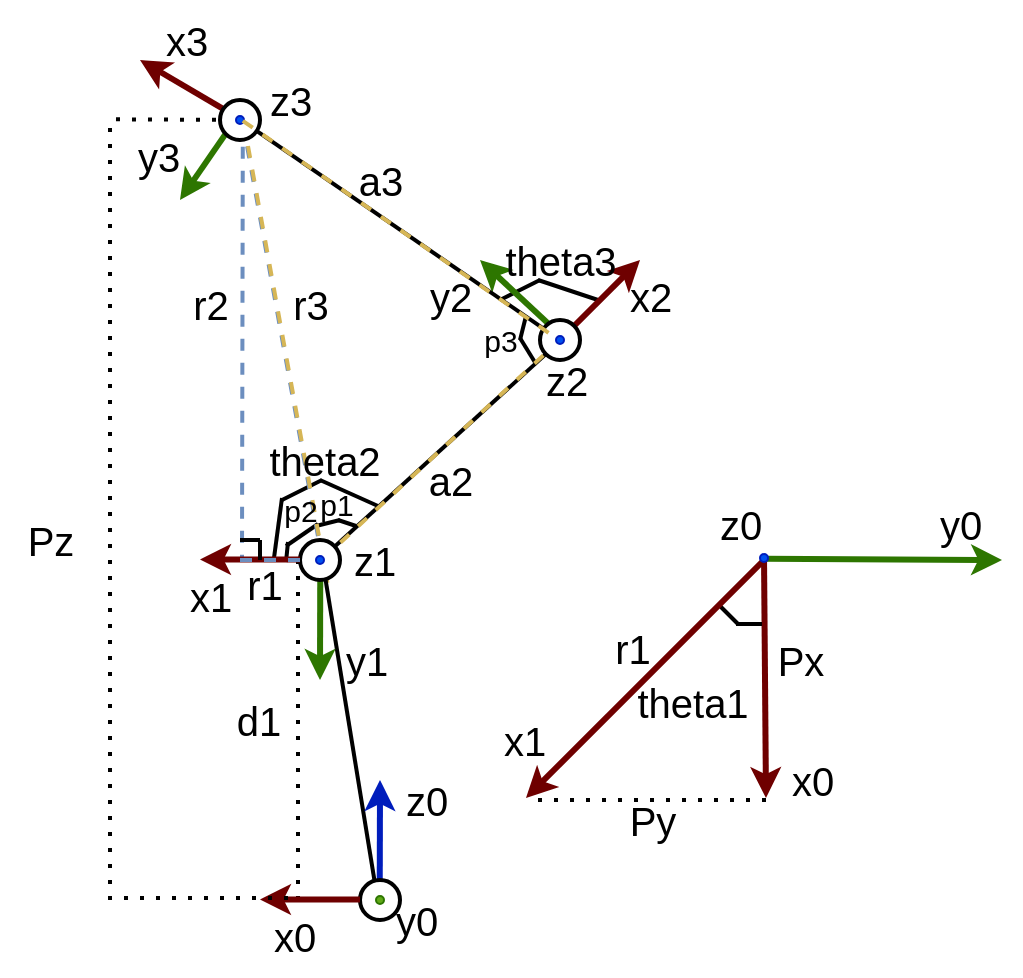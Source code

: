 <mxfile version="22.0.3" type="device">
  <diagram name="Page-1" id="D9zxaJIZI2jFiH7-IOss">
    <mxGraphModel dx="864" dy="556" grid="0" gridSize="10" guides="1" tooltips="1" connect="1" arrows="1" fold="1" page="1" pageScale="1" pageWidth="827" pageHeight="1169" background="#ffffff" math="0" shadow="0">
      <root>
        <mxCell id="0" />
        <mxCell id="1" parent="0" />
        <mxCell id="qmTLEHpqVqrYsEb6iYdu-4" value="" style="endArrow=none;dashed=1;html=1;dashPattern=1 3;strokeWidth=2;rounded=0;strokeColor=#000000;" parent="1" edge="1">
          <mxGeometry width="50" height="50" relative="1" as="geometry">
            <mxPoint x="318" y="219.66" as="sourcePoint" />
            <mxPoint x="380" y="220" as="targetPoint" />
          </mxGeometry>
        </mxCell>
        <mxCell id="VNF8RjNs4-iKRPtV0vGd-105" value="" style="endArrow=none;html=1;rounded=0;strokeColor=#000000;strokeWidth=2;" parent="1" edge="1">
          <mxGeometry width="50" height="50" relative="1" as="geometry">
            <mxPoint x="619" y="462" as="sourcePoint" />
            <mxPoint x="629" y="472" as="targetPoint" />
          </mxGeometry>
        </mxCell>
        <mxCell id="VNF8RjNs4-iKRPtV0vGd-98" value="" style="endArrow=classic;html=1;rounded=0;strokeColor=#2D7600;strokeWidth=3;fillColor=#60a917;exitX=0.8;exitY=1.008;exitDx=0;exitDy=0;exitPerimeter=0;" parent="1" edge="1">
          <mxGeometry width="50" height="50" relative="1" as="geometry">
            <mxPoint x="642" y="439.32" as="sourcePoint" />
            <mxPoint x="761" y="440" as="targetPoint" />
          </mxGeometry>
        </mxCell>
        <mxCell id="VNF8RjNs4-iKRPtV0vGd-65" value="" style="endArrow=none;html=1;rounded=0;strokeColor=#000000;strokeWidth=2;" parent="1" edge="1">
          <mxGeometry width="50" height="50" relative="1" as="geometry">
            <mxPoint x="529" y="300" as="sourcePoint" />
            <mxPoint x="559" y="310" as="targetPoint" />
          </mxGeometry>
        </mxCell>
        <mxCell id="VNF8RjNs4-iKRPtV0vGd-66" value="" style="endArrow=none;html=1;rounded=0;strokeColor=#000000;strokeWidth=2;" parent="1" edge="1">
          <mxGeometry width="50" height="50" relative="1" as="geometry">
            <mxPoint x="530" y="300" as="sourcePoint" />
            <mxPoint x="510" y="310" as="targetPoint" />
          </mxGeometry>
        </mxCell>
        <mxCell id="VNF8RjNs4-iKRPtV0vGd-61" value="" style="endArrow=none;html=1;rounded=0;strokeColor=#000000;strokeWidth=2;" parent="1" edge="1">
          <mxGeometry width="50" height="50" relative="1" as="geometry">
            <mxPoint x="420" y="400" as="sourcePoint" />
            <mxPoint x="449" y="413" as="targetPoint" />
          </mxGeometry>
        </mxCell>
        <mxCell id="VNF8RjNs4-iKRPtV0vGd-62" value="" style="endArrow=none;html=1;rounded=0;strokeColor=#000000;strokeWidth=2;" parent="1" edge="1">
          <mxGeometry width="50" height="50" relative="1" as="geometry">
            <mxPoint x="401" y="409" as="sourcePoint" />
            <mxPoint x="397" y="439" as="targetPoint" />
          </mxGeometry>
        </mxCell>
        <mxCell id="VNF8RjNs4-iKRPtV0vGd-64" value="" style="endArrow=none;html=1;rounded=0;strokeColor=#000000;strokeWidth=2;" parent="1" edge="1">
          <mxGeometry width="50" height="50" relative="1" as="geometry">
            <mxPoint x="401" y="410" as="sourcePoint" />
            <mxPoint x="421" y="400" as="targetPoint" />
          </mxGeometry>
        </mxCell>
        <mxCell id="VNF8RjNs4-iKRPtV0vGd-59" value="" style="endArrow=none;html=1;rounded=0;strokeColor=#000000;strokeWidth=2;" parent="1" edge="1">
          <mxGeometry width="50" height="50" relative="1" as="geometry">
            <mxPoint x="403" y="433" as="sourcePoint" />
            <mxPoint x="419" y="422" as="targetPoint" />
          </mxGeometry>
        </mxCell>
        <mxCell id="VNF8RjNs4-iKRPtV0vGd-60" value="" style="endArrow=none;html=1;rounded=0;strokeColor=#000000;strokeWidth=2;" parent="1" edge="1">
          <mxGeometry width="50" height="50" relative="1" as="geometry">
            <mxPoint x="404" y="431" as="sourcePoint" />
            <mxPoint x="403" y="441" as="targetPoint" />
          </mxGeometry>
        </mxCell>
        <mxCell id="VNF8RjNs4-iKRPtV0vGd-55" value="" style="endArrow=none;html=1;rounded=0;strokeColor=#000000;strokeWidth=2;" parent="1" edge="1">
          <mxGeometry width="50" height="50" relative="1" as="geometry">
            <mxPoint x="429" y="420" as="sourcePoint" />
            <mxPoint x="438" y="423" as="targetPoint" />
          </mxGeometry>
        </mxCell>
        <mxCell id="VNF8RjNs4-iKRPtV0vGd-56" value="" style="endArrow=none;html=1;rounded=0;strokeColor=#000000;strokeWidth=2;" parent="1" edge="1">
          <mxGeometry width="50" height="50" relative="1" as="geometry">
            <mxPoint x="430" y="420" as="sourcePoint" />
            <mxPoint x="418" y="423" as="targetPoint" />
          </mxGeometry>
        </mxCell>
        <mxCell id="VNF8RjNs4-iKRPtV0vGd-52" value="" style="endArrow=none;html=1;rounded=0;strokeColor=#000000;strokeWidth=2;" parent="1" edge="1">
          <mxGeometry width="50" height="50" relative="1" as="geometry">
            <mxPoint x="520" y="329" as="sourcePoint" />
            <mxPoint x="528" y="342" as="targetPoint" />
          </mxGeometry>
        </mxCell>
        <mxCell id="VNF8RjNs4-iKRPtV0vGd-53" value="" style="endArrow=none;html=1;rounded=0;strokeColor=#000000;strokeWidth=2;" parent="1" edge="1">
          <mxGeometry width="50" height="50" relative="1" as="geometry">
            <mxPoint x="523" y="318" as="sourcePoint" />
            <mxPoint x="520" y="330" as="targetPoint" />
          </mxGeometry>
        </mxCell>
        <mxCell id="VNF8RjNs4-iKRPtV0vGd-42" value="" style="endArrow=none;dashed=1;html=1;dashPattern=1 3;strokeWidth=2;rounded=0;strokeColor=#000000;" parent="1" edge="1">
          <mxGeometry width="50" height="50" relative="1" as="geometry">
            <mxPoint x="409" y="610" as="sourcePoint" />
            <mxPoint x="409" y="440" as="targetPoint" />
          </mxGeometry>
        </mxCell>
        <mxCell id="VNF8RjNs4-iKRPtV0vGd-36" value="" style="endArrow=none;dashed=1;html=1;rounded=0;strokeColor=#6c8ebf;strokeWidth=2;exitX=1;exitY=1;exitDx=0;exitDy=0;entryX=1;entryY=1;entryDx=0;entryDy=0;fillColor=#dae8fc;" parent="1" source="VNF8RjNs4-iKRPtV0vGd-27" target="VNF8RjNs4-iKRPtV0vGd-19" edge="1">
          <mxGeometry width="50" height="50" relative="1" as="geometry">
            <mxPoint x="415" y="220" as="sourcePoint" />
            <mxPoint x="445" y="220" as="targetPoint" />
          </mxGeometry>
        </mxCell>
        <mxCell id="VNF8RjNs4-iKRPtV0vGd-41" value="" style="endArrow=none;dashed=1;html=1;rounded=0;strokeColor=#d6b656;strokeWidth=2;exitX=1;exitY=1;exitDx=0;exitDy=0;entryX=1;entryY=1;entryDx=0;entryDy=0;fillColor=#fff2cc;" parent="1" edge="1">
          <mxGeometry width="50" height="50" relative="1" as="geometry">
            <mxPoint x="384" y="233" as="sourcePoint" />
            <mxPoint x="424" y="453" as="targetPoint" />
          </mxGeometry>
        </mxCell>
        <mxCell id="VNF8RjNs4-iKRPtV0vGd-30" value="" style="endArrow=none;html=1;rounded=0;strokeColor=#000000;strokeWidth=2;entryX=0;entryY=1;entryDx=0;entryDy=0;" parent="1" target="VNF8RjNs4-iKRPtV0vGd-22" edge="1">
          <mxGeometry width="50" height="50" relative="1" as="geometry">
            <mxPoint x="420" y="440" as="sourcePoint" />
            <mxPoint x="480" y="380" as="targetPoint" />
          </mxGeometry>
        </mxCell>
        <mxCell id="VNF8RjNs4-iKRPtV0vGd-40" value="" style="endArrow=none;dashed=1;html=1;rounded=0;strokeColor=#d6b656;strokeWidth=2;exitX=1;exitY=1;exitDx=0;exitDy=0;entryX=0.5;entryY=1;entryDx=0;entryDy=0;fillColor=#fff2cc;" parent="1" edge="1">
          <mxGeometry width="50" height="50" relative="1" as="geometry">
            <mxPoint x="421.414" y="439.414" as="sourcePoint" />
            <mxPoint x="540" y="330" as="targetPoint" />
          </mxGeometry>
        </mxCell>
        <mxCell id="VNF8RjNs4-iKRPtV0vGd-35" value="" style="endArrow=none;dashed=1;html=1;rounded=0;strokeColor=#6c8ebf;strokeWidth=2;exitX=1;exitY=1;exitDx=0;exitDy=0;fillColor=#dae8fc;" parent="1" source="VNF8RjNs4-iKRPtV0vGd-27" edge="1">
          <mxGeometry width="50" height="50" relative="1" as="geometry">
            <mxPoint x="405" y="210" as="sourcePoint" />
            <mxPoint x="381" y="440" as="targetPoint" />
          </mxGeometry>
        </mxCell>
        <mxCell id="VNF8RjNs4-iKRPtV0vGd-28" value="" style="endArrow=classic;html=1;rounded=0;strokeColor=#2D7600;strokeWidth=3;fillColor=#60a917;exitX=0;exitY=0;exitDx=0;exitDy=0;" parent="1" source="VNF8RjNs4-iKRPtV0vGd-27" edge="1">
          <mxGeometry width="50" height="50" relative="1" as="geometry">
            <mxPoint x="370" y="240" as="sourcePoint" />
            <mxPoint x="350" y="260" as="targetPoint" />
          </mxGeometry>
        </mxCell>
        <mxCell id="VNF8RjNs4-iKRPtV0vGd-25" value="" style="endArrow=classic;html=1;rounded=0;strokeColor=#6F0000;strokeWidth=3;fillColor=#a20025;exitX=0;exitY=0;exitDx=0;exitDy=0;" parent="1" source="VNF8RjNs4-iKRPtV0vGd-27" edge="1">
          <mxGeometry width="50" height="50" relative="1" as="geometry">
            <mxPoint x="370" y="210" as="sourcePoint" />
            <mxPoint x="330" y="190" as="targetPoint" />
          </mxGeometry>
        </mxCell>
        <mxCell id="VNF8RjNs4-iKRPtV0vGd-24" value="" style="endArrow=classic;html=1;rounded=0;strokeColor=#2D7600;strokeWidth=3;fillColor=#60a917;exitX=1;exitY=0;exitDx=0;exitDy=0;" parent="1" source="VNF8RjNs4-iKRPtV0vGd-23" edge="1">
          <mxGeometry width="50" height="50" relative="1" as="geometry">
            <mxPoint x="530" y="329.76" as="sourcePoint" />
            <mxPoint x="500" y="290" as="targetPoint" />
          </mxGeometry>
        </mxCell>
        <mxCell id="VNF8RjNs4-iKRPtV0vGd-21" value="" style="endArrow=classic;html=1;rounded=0;strokeColor=#6F0000;strokeWidth=3;fillColor=#a20025;exitX=1;exitY=0;exitDx=0;exitDy=0;exitPerimeter=0;" parent="1" edge="1">
          <mxGeometry width="50" height="50" relative="1" as="geometry">
            <mxPoint x="542" y="328" as="sourcePoint" />
            <mxPoint x="580" y="290" as="targetPoint" />
          </mxGeometry>
        </mxCell>
        <mxCell id="VNF8RjNs4-iKRPtV0vGd-22" value="" style="ellipse;whiteSpace=wrap;html=1;aspect=fixed;strokeColor=#000000;fillColor=#ffffff;strokeWidth=2;" parent="1" vertex="1">
          <mxGeometry x="530" y="320" width="20" height="20" as="geometry" />
        </mxCell>
        <mxCell id="VNF8RjNs4-iKRPtV0vGd-32" value="" style="endArrow=none;html=1;rounded=0;strokeColor=#000000;strokeWidth=2;exitX=1;exitY=1;exitDx=0;exitDy=0;entryX=0;entryY=0;entryDx=0;entryDy=0;" parent="1" source="VNF8RjNs4-iKRPtV0vGd-19" target="VNF8RjNs4-iKRPtV0vGd-14" edge="1">
          <mxGeometry width="50" height="50" relative="1" as="geometry">
            <mxPoint x="304" y="556" as="sourcePoint" />
            <mxPoint x="410" y="460" as="targetPoint" />
          </mxGeometry>
        </mxCell>
        <mxCell id="VNF8RjNs4-iKRPtV0vGd-2" value="" style="endArrow=classic;html=1;rounded=0;strokeColor=#001DBC;strokeWidth=3;fillColor=#0050ef;" parent="1" edge="1">
          <mxGeometry width="50" height="50" relative="1" as="geometry">
            <mxPoint x="449.88" y="600" as="sourcePoint" />
            <mxPoint x="450" y="550" as="targetPoint" />
          </mxGeometry>
        </mxCell>
        <mxCell id="VNF8RjNs4-iKRPtV0vGd-10" value="" style="ellipse;whiteSpace=wrap;html=1;aspect=fixed;strokeColor=#000000;fillColor=#ffffff;strokeWidth=2;" parent="1" vertex="1">
          <mxGeometry x="440" y="600" width="20" height="20" as="geometry" />
        </mxCell>
        <mxCell id="VNF8RjNs4-iKRPtV0vGd-14" value="" style="ellipse;whiteSpace=wrap;html=1;aspect=fixed;fillColor=#60a917;fontColor=#ffffff;strokeColor=#2D7600;" parent="1" vertex="1">
          <mxGeometry x="448" y="608" width="4" height="4" as="geometry" />
        </mxCell>
        <mxCell id="VNF8RjNs4-iKRPtV0vGd-16" value="" style="endArrow=classic;html=1;rounded=0;strokeColor=#6F0000;strokeWidth=3;fillColor=#a20025;" parent="1" edge="1">
          <mxGeometry width="50" height="50" relative="1" as="geometry">
            <mxPoint x="440" y="609.76" as="sourcePoint" />
            <mxPoint x="390" y="609.76" as="targetPoint" />
          </mxGeometry>
        </mxCell>
        <mxCell id="VNF8RjNs4-iKRPtV0vGd-17" value="" style="endArrow=classic;html=1;rounded=0;strokeColor=#2D7600;strokeWidth=3;fillColor=#60a917;" parent="1" edge="1">
          <mxGeometry width="50" height="50" relative="1" as="geometry">
            <mxPoint x="420.12" y="450" as="sourcePoint" />
            <mxPoint x="420" y="500" as="targetPoint" />
          </mxGeometry>
        </mxCell>
        <mxCell id="VNF8RjNs4-iKRPtV0vGd-18" value="" style="ellipse;whiteSpace=wrap;html=1;aspect=fixed;strokeColor=#000000;fillColor=#ffffff;strokeWidth=2;" parent="1" vertex="1">
          <mxGeometry x="410" y="430" width="20" height="20" as="geometry" />
        </mxCell>
        <mxCell id="VNF8RjNs4-iKRPtV0vGd-19" value="" style="ellipse;whiteSpace=wrap;html=1;aspect=fixed;fillColor=#0050ef;fontColor=#ffffff;strokeColor=#001DBC;" parent="1" vertex="1">
          <mxGeometry x="418" y="438" width="4" height="4" as="geometry" />
        </mxCell>
        <mxCell id="VNF8RjNs4-iKRPtV0vGd-20" value="" style="endArrow=classic;html=1;rounded=0;strokeColor=#6F0000;strokeWidth=3;fillColor=#a20025;" parent="1" edge="1">
          <mxGeometry width="50" height="50" relative="1" as="geometry">
            <mxPoint x="410" y="439.76" as="sourcePoint" />
            <mxPoint x="360" y="439.76" as="targetPoint" />
          </mxGeometry>
        </mxCell>
        <mxCell id="VNF8RjNs4-iKRPtV0vGd-23" value="" style="ellipse;whiteSpace=wrap;html=1;aspect=fixed;fillColor=#0050ef;fontColor=#ffffff;strokeColor=#001DBC;" parent="1" vertex="1">
          <mxGeometry x="538" y="328" width="4" height="4" as="geometry" />
        </mxCell>
        <mxCell id="VNF8RjNs4-iKRPtV0vGd-26" value="" style="ellipse;whiteSpace=wrap;html=1;aspect=fixed;strokeColor=#000000;fillColor=#ffffff;strokeWidth=2;" parent="1" vertex="1">
          <mxGeometry x="370" y="210" width="20" height="20" as="geometry" />
        </mxCell>
        <mxCell id="VNF8RjNs4-iKRPtV0vGd-27" value="" style="ellipse;whiteSpace=wrap;html=1;aspect=fixed;fillColor=#0050ef;fontColor=#ffffff;strokeColor=#001DBC;" parent="1" vertex="1">
          <mxGeometry x="378" y="218" width="4" height="4" as="geometry" />
        </mxCell>
        <mxCell id="VNF8RjNs4-iKRPtV0vGd-31" value="" style="endArrow=none;html=1;rounded=0;strokeColor=#000000;strokeWidth=2;entryX=0.924;entryY=0.776;entryDx=0;entryDy=0;entryPerimeter=0;" parent="1" source="VNF8RjNs4-iKRPtV0vGd-22" target="VNF8RjNs4-iKRPtV0vGd-26" edge="1">
          <mxGeometry width="50" height="50" relative="1" as="geometry">
            <mxPoint x="284" y="320" as="sourcePoint" />
            <mxPoint x="390" y="224" as="targetPoint" />
          </mxGeometry>
        </mxCell>
        <mxCell id="VNF8RjNs4-iKRPtV0vGd-34" value="" style="endArrow=none;dashed=1;html=1;rounded=0;strokeColor=#6c8ebf;strokeWidth=2;fillColor=#dae8fc;" parent="1" target="VNF8RjNs4-iKRPtV0vGd-18" edge="1">
          <mxGeometry width="50" height="50" relative="1" as="geometry">
            <mxPoint x="380" y="440" as="sourcePoint" />
            <mxPoint x="378" y="470" as="targetPoint" />
          </mxGeometry>
        </mxCell>
        <mxCell id="VNF8RjNs4-iKRPtV0vGd-37" value="" style="endArrow=none;dashed=1;html=1;rounded=0;strokeColor=#d6b656;strokeWidth=2;exitX=1;exitY=1;exitDx=0;exitDy=0;entryX=0;entryY=0.5;entryDx=0;entryDy=0;fillColor=#fff2cc;" parent="1" edge="1">
          <mxGeometry width="50" height="50" relative="1" as="geometry">
            <mxPoint x="381.414" y="220.414" as="sourcePoint" />
            <mxPoint x="538" y="329" as="targetPoint" />
          </mxGeometry>
        </mxCell>
        <mxCell id="VNF8RjNs4-iKRPtV0vGd-50" value="" style="endArrow=none;html=1;rounded=0;strokeColor=#000000;strokeWidth=2;" parent="1" edge="1">
          <mxGeometry width="50" height="50" relative="1" as="geometry">
            <mxPoint x="380" y="430" as="sourcePoint" />
            <mxPoint x="390" y="430" as="targetPoint" />
          </mxGeometry>
        </mxCell>
        <mxCell id="VNF8RjNs4-iKRPtV0vGd-51" value="" style="endArrow=none;html=1;rounded=0;strokeColor=#000000;strokeWidth=2;" parent="1" edge="1">
          <mxGeometry width="50" height="50" relative="1" as="geometry">
            <mxPoint x="390" y="440" as="sourcePoint" />
            <mxPoint x="390" y="430" as="targetPoint" />
          </mxGeometry>
        </mxCell>
        <mxCell id="VNF8RjNs4-iKRPtV0vGd-67" value="d1" style="text;html=1;align=center;verticalAlign=middle;resizable=0;points=[];autosize=1;strokeColor=none;fillColor=none;fontSize=20;fontColor=#000000;" parent="1" vertex="1">
          <mxGeometry x="364" y="500" width="50" height="40" as="geometry" />
        </mxCell>
        <mxCell id="VNF8RjNs4-iKRPtV0vGd-68" value="r2" style="text;html=1;align=center;verticalAlign=middle;resizable=0;points=[];autosize=1;strokeColor=none;fillColor=none;fontSize=20;fontColor=#000000;" parent="1" vertex="1">
          <mxGeometry x="345" y="292" width="40" height="40" as="geometry" />
        </mxCell>
        <mxCell id="VNF8RjNs4-iKRPtV0vGd-69" value="a3" style="text;html=1;align=center;verticalAlign=middle;resizable=0;points=[];autosize=1;strokeColor=none;fillColor=none;fontSize=20;fontColor=#000000;" parent="1" vertex="1">
          <mxGeometry x="425" y="230" width="50" height="40" as="geometry" />
        </mxCell>
        <mxCell id="VNF8RjNs4-iKRPtV0vGd-70" value="a2" style="text;html=1;align=center;verticalAlign=middle;resizable=0;points=[];autosize=1;strokeColor=none;fillColor=none;fontSize=20;fontColor=#000000;" parent="1" vertex="1">
          <mxGeometry x="460" y="380" width="50" height="40" as="geometry" />
        </mxCell>
        <mxCell id="VNF8RjNs4-iKRPtV0vGd-71" value="r3" style="text;html=1;align=center;verticalAlign=middle;resizable=0;points=[];autosize=1;strokeColor=none;fillColor=none;fontSize=20;fontColor=#000000;" parent="1" vertex="1">
          <mxGeometry x="395" y="292" width="40" height="40" as="geometry" />
        </mxCell>
        <mxCell id="VNF8RjNs4-iKRPtV0vGd-72" value="theta3" style="text;html=1;align=center;verticalAlign=middle;resizable=0;points=[];autosize=1;strokeColor=none;fillColor=none;fontSize=20;fontColor=#000000;" parent="1" vertex="1">
          <mxGeometry x="500" y="270" width="80" height="40" as="geometry" />
        </mxCell>
        <mxCell id="VNF8RjNs4-iKRPtV0vGd-73" value="theta2" style="text;html=1;align=center;verticalAlign=middle;resizable=0;points=[];autosize=1;strokeColor=none;fillColor=none;fontSize=20;fontColor=#000000;" parent="1" vertex="1">
          <mxGeometry x="382" y="370" width="80" height="40" as="geometry" />
        </mxCell>
        <mxCell id="VNF8RjNs4-iKRPtV0vGd-74" value="p1" style="text;html=1;align=center;verticalAlign=middle;resizable=0;points=[];autosize=1;strokeColor=none;fillColor=none;fontSize=15;fontColor=#000000;" parent="1" vertex="1">
          <mxGeometry x="408" y="397" width="40" height="30" as="geometry" />
        </mxCell>
        <mxCell id="VNF8RjNs4-iKRPtV0vGd-75" value="p2" style="text;html=1;align=center;verticalAlign=middle;resizable=0;points=[];autosize=1;strokeColor=none;fillColor=none;fontSize=15;fontColor=#000000;" parent="1" vertex="1">
          <mxGeometry x="390" y="400" width="40" height="30" as="geometry" />
        </mxCell>
        <mxCell id="VNF8RjNs4-iKRPtV0vGd-76" value="p3" style="text;html=1;align=center;verticalAlign=middle;resizable=0;points=[];autosize=1;strokeColor=none;fillColor=none;fontSize=15;fontColor=#000000;" parent="1" vertex="1">
          <mxGeometry x="490" y="315" width="40" height="30" as="geometry" />
        </mxCell>
        <mxCell id="VNF8RjNs4-iKRPtV0vGd-77" value="y1" style="text;html=1;align=center;verticalAlign=middle;resizable=0;points=[];autosize=1;strokeColor=none;fillColor=none;fontSize=20;fontColor=#000000;" parent="1" vertex="1">
          <mxGeometry x="423" y="470" width="40" height="40" as="geometry" />
        </mxCell>
        <mxCell id="VNF8RjNs4-iKRPtV0vGd-78" value="x1" style="text;html=1;align=center;verticalAlign=middle;resizable=0;points=[];autosize=1;strokeColor=none;fillColor=none;fontSize=20;fontColor=#000000;" parent="1" vertex="1">
          <mxGeometry x="345" y="438" width="40" height="40" as="geometry" />
        </mxCell>
        <mxCell id="VNF8RjNs4-iKRPtV0vGd-79" value="z1" style="text;html=1;align=center;verticalAlign=middle;resizable=0;points=[];autosize=1;strokeColor=none;fillColor=none;fontSize=20;fontColor=#000000;" parent="1" vertex="1">
          <mxGeometry x="427" y="420" width="40" height="40" as="geometry" />
        </mxCell>
        <mxCell id="VNF8RjNs4-iKRPtV0vGd-80" value="y0" style="text;html=1;align=center;verticalAlign=middle;resizable=0;points=[];autosize=1;strokeColor=none;fillColor=none;fontSize=20;fontColor=#000000;" parent="1" vertex="1">
          <mxGeometry x="448" y="600" width="40" height="40" as="geometry" />
        </mxCell>
        <mxCell id="VNF8RjNs4-iKRPtV0vGd-81" value="x0" style="text;html=1;align=center;verticalAlign=middle;resizable=0;points=[];autosize=1;strokeColor=none;fillColor=none;fontSize=20;fontColor=#000000;" parent="1" vertex="1">
          <mxGeometry x="387" y="608" width="40" height="40" as="geometry" />
        </mxCell>
        <mxCell id="VNF8RjNs4-iKRPtV0vGd-82" value="z0" style="text;html=1;align=center;verticalAlign=middle;resizable=0;points=[];autosize=1;strokeColor=none;fillColor=none;fontSize=20;fontColor=#000000;" parent="1" vertex="1">
          <mxGeometry x="453" y="540" width="40" height="40" as="geometry" />
        </mxCell>
        <mxCell id="VNF8RjNs4-iKRPtV0vGd-83" value="y3" style="text;html=1;align=center;verticalAlign=middle;resizable=0;points=[];autosize=1;strokeColor=none;fillColor=none;fontSize=20;fontColor=#000000;" parent="1" vertex="1">
          <mxGeometry x="319" y="218" width="40" height="40" as="geometry" />
        </mxCell>
        <mxCell id="VNF8RjNs4-iKRPtV0vGd-84" value="z3" style="text;html=1;align=center;verticalAlign=middle;resizable=0;points=[];autosize=1;strokeColor=none;fillColor=none;fontSize=20;fontColor=#000000;" parent="1" vertex="1">
          <mxGeometry x="385" y="190" width="40" height="40" as="geometry" />
        </mxCell>
        <mxCell id="VNF8RjNs4-iKRPtV0vGd-85" value="x3" style="text;html=1;align=center;verticalAlign=middle;resizable=0;points=[];autosize=1;strokeColor=none;fillColor=none;fontSize=20;fontColor=#000000;" parent="1" vertex="1">
          <mxGeometry x="333" y="160" width="40" height="40" as="geometry" />
        </mxCell>
        <mxCell id="VNF8RjNs4-iKRPtV0vGd-86" value="y2" style="text;html=1;align=center;verticalAlign=middle;resizable=0;points=[];autosize=1;strokeColor=none;fillColor=none;fontSize=20;fontColor=#000000;" parent="1" vertex="1">
          <mxGeometry x="465" y="288" width="40" height="40" as="geometry" />
        </mxCell>
        <mxCell id="VNF8RjNs4-iKRPtV0vGd-87" value="x2" style="text;html=1;align=center;verticalAlign=middle;resizable=0;points=[];autosize=1;strokeColor=none;fillColor=none;fontSize=20;fontColor=#000000;" parent="1" vertex="1">
          <mxGeometry x="565" y="288" width="40" height="40" as="geometry" />
        </mxCell>
        <mxCell id="VNF8RjNs4-iKRPtV0vGd-88" value="z2" style="text;html=1;align=center;verticalAlign=middle;resizable=0;points=[];autosize=1;strokeColor=none;fillColor=none;fontSize=20;fontColor=#000000;" parent="1" vertex="1">
          <mxGeometry x="523" y="330" width="40" height="40" as="geometry" />
        </mxCell>
        <mxCell id="VNF8RjNs4-iKRPtV0vGd-90" value="" style="endArrow=classic;html=1;rounded=0;strokeColor=#6F0000;strokeWidth=3;fillColor=#a20025;exitX=0;exitY=0;exitDx=0;exitDy=0;" parent="1" edge="1">
          <mxGeometry width="50" height="50" relative="1" as="geometry">
            <mxPoint x="642" y="438" as="sourcePoint" />
            <mxPoint x="643" y="559" as="targetPoint" />
          </mxGeometry>
        </mxCell>
        <mxCell id="VNF8RjNs4-iKRPtV0vGd-91" value="" style="endArrow=classic;html=1;rounded=0;strokeColor=#6F0000;strokeWidth=3;fillColor=#a20025;" parent="1" edge="1">
          <mxGeometry width="50" height="50" relative="1" as="geometry">
            <mxPoint x="643" y="439" as="sourcePoint" />
            <mxPoint x="523" y="559" as="targetPoint" />
          </mxGeometry>
        </mxCell>
        <mxCell id="VNF8RjNs4-iKRPtV0vGd-92" value="theta1" style="text;html=1;align=center;verticalAlign=middle;resizable=0;points=[];autosize=1;strokeColor=none;fillColor=none;fontSize=20;fontColor=#000000;" parent="1" vertex="1">
          <mxGeometry x="566" y="491" width="80" height="40" as="geometry" />
        </mxCell>
        <mxCell id="VNF8RjNs4-iKRPtV0vGd-94" value="x0" style="text;html=1;align=center;verticalAlign=middle;resizable=0;points=[];autosize=1;strokeColor=none;fillColor=none;fontSize=20;fontColor=#000000;" parent="1" vertex="1">
          <mxGeometry x="646" y="530" width="40" height="40" as="geometry" />
        </mxCell>
        <mxCell id="VNF8RjNs4-iKRPtV0vGd-95" value="x1" style="text;html=1;align=center;verticalAlign=middle;resizable=0;points=[];autosize=1;strokeColor=none;fillColor=none;fontSize=20;fontColor=#000000;" parent="1" vertex="1">
          <mxGeometry x="502" y="510" width="40" height="40" as="geometry" />
        </mxCell>
        <mxCell id="VNF8RjNs4-iKRPtV0vGd-96" value="" style="ellipse;whiteSpace=wrap;html=1;aspect=fixed;fillColor=#0050ef;fontColor=#ffffff;strokeColor=#001DBC;" parent="1" vertex="1">
          <mxGeometry x="640" y="437" width="4" height="4" as="geometry" />
        </mxCell>
        <mxCell id="VNF8RjNs4-iKRPtV0vGd-97" value="z0" style="text;html=1;align=center;verticalAlign=middle;resizable=0;points=[];autosize=1;strokeColor=none;fillColor=none;fontSize=20;fontColor=#000000;" parent="1" vertex="1">
          <mxGeometry x="610" y="402" width="40" height="40" as="geometry" />
        </mxCell>
        <mxCell id="VNF8RjNs4-iKRPtV0vGd-99" value="y0" style="text;html=1;align=center;verticalAlign=middle;resizable=0;points=[];autosize=1;strokeColor=none;fillColor=none;fontSize=20;fontColor=#000000;" parent="1" vertex="1">
          <mxGeometry x="720" y="402" width="40" height="40" as="geometry" />
        </mxCell>
        <mxCell id="VNF8RjNs4-iKRPtV0vGd-102" value="" style="endArrow=none;dashed=1;html=1;dashPattern=1 3;strokeWidth=2;rounded=0;strokeColor=#000000;" parent="1" edge="1">
          <mxGeometry width="50" height="50" relative="1" as="geometry">
            <mxPoint x="643" y="560" as="sourcePoint" />
            <mxPoint x="523" y="560" as="targetPoint" />
          </mxGeometry>
        </mxCell>
        <mxCell id="VNF8RjNs4-iKRPtV0vGd-103" value="Py" style="text;html=1;align=center;verticalAlign=middle;resizable=0;points=[];autosize=1;strokeColor=none;fillColor=none;fontSize=20;fontColor=#000000;" parent="1" vertex="1">
          <mxGeometry x="561" y="550" width="50" height="40" as="geometry" />
        </mxCell>
        <mxCell id="VNF8RjNs4-iKRPtV0vGd-104" value="Px" style="text;html=1;align=center;verticalAlign=middle;resizable=0;points=[];autosize=1;strokeColor=none;fillColor=none;fontSize=20;fontColor=#000000;" parent="1" vertex="1">
          <mxGeometry x="635" y="470" width="50" height="40" as="geometry" />
        </mxCell>
        <mxCell id="VNF8RjNs4-iKRPtV0vGd-106" value="" style="endArrow=none;html=1;rounded=0;strokeColor=#000000;strokeWidth=2;" parent="1" edge="1">
          <mxGeometry width="50" height="50" relative="1" as="geometry">
            <mxPoint x="628" y="472" as="sourcePoint" />
            <mxPoint x="641" y="472" as="targetPoint" />
          </mxGeometry>
        </mxCell>
        <mxCell id="qmTLEHpqVqrYsEb6iYdu-1" value="" style="endArrow=none;dashed=1;html=1;dashPattern=1 3;strokeWidth=2;rounded=0;strokeColor=#000000;" parent="1" edge="1">
          <mxGeometry width="50" height="50" relative="1" as="geometry">
            <mxPoint x="315" y="610" as="sourcePoint" />
            <mxPoint x="315" y="218" as="targetPoint" />
          </mxGeometry>
        </mxCell>
        <mxCell id="qmTLEHpqVqrYsEb6iYdu-2" value="Pz" style="text;html=1;align=center;verticalAlign=middle;resizable=0;points=[];autosize=1;strokeColor=none;fillColor=none;fontSize=20;fontColor=#000000;" parent="1" vertex="1">
          <mxGeometry x="260" y="410" width="50" height="40" as="geometry" />
        </mxCell>
        <mxCell id="qmTLEHpqVqrYsEb6iYdu-3" value="" style="endArrow=none;dashed=1;html=1;dashPattern=1 3;strokeWidth=2;rounded=0;strokeColor=#000000;" parent="1" edge="1">
          <mxGeometry width="50" height="50" relative="1" as="geometry">
            <mxPoint x="314" y="609" as="sourcePoint" />
            <mxPoint x="408" y="609" as="targetPoint" />
          </mxGeometry>
        </mxCell>
        <mxCell id="dJ_-qy7axtFoUULl-eJi-1" value="r1" style="text;html=1;align=center;verticalAlign=middle;resizable=0;points=[];autosize=1;strokeColor=none;fillColor=none;fontSize=20;fontColor=#000000;" parent="1" vertex="1">
          <mxGeometry x="558" y="466" width="36" height="36" as="geometry" />
        </mxCell>
        <mxCell id="dJ_-qy7axtFoUULl-eJi-3" value="r1" style="text;html=1;align=center;verticalAlign=middle;resizable=0;points=[];autosize=1;strokeColor=none;fillColor=none;fontSize=20;fontColor=#000000;" parent="1" vertex="1">
          <mxGeometry x="374" y="434" width="36" height="36" as="geometry" />
        </mxCell>
      </root>
    </mxGraphModel>
  </diagram>
</mxfile>

